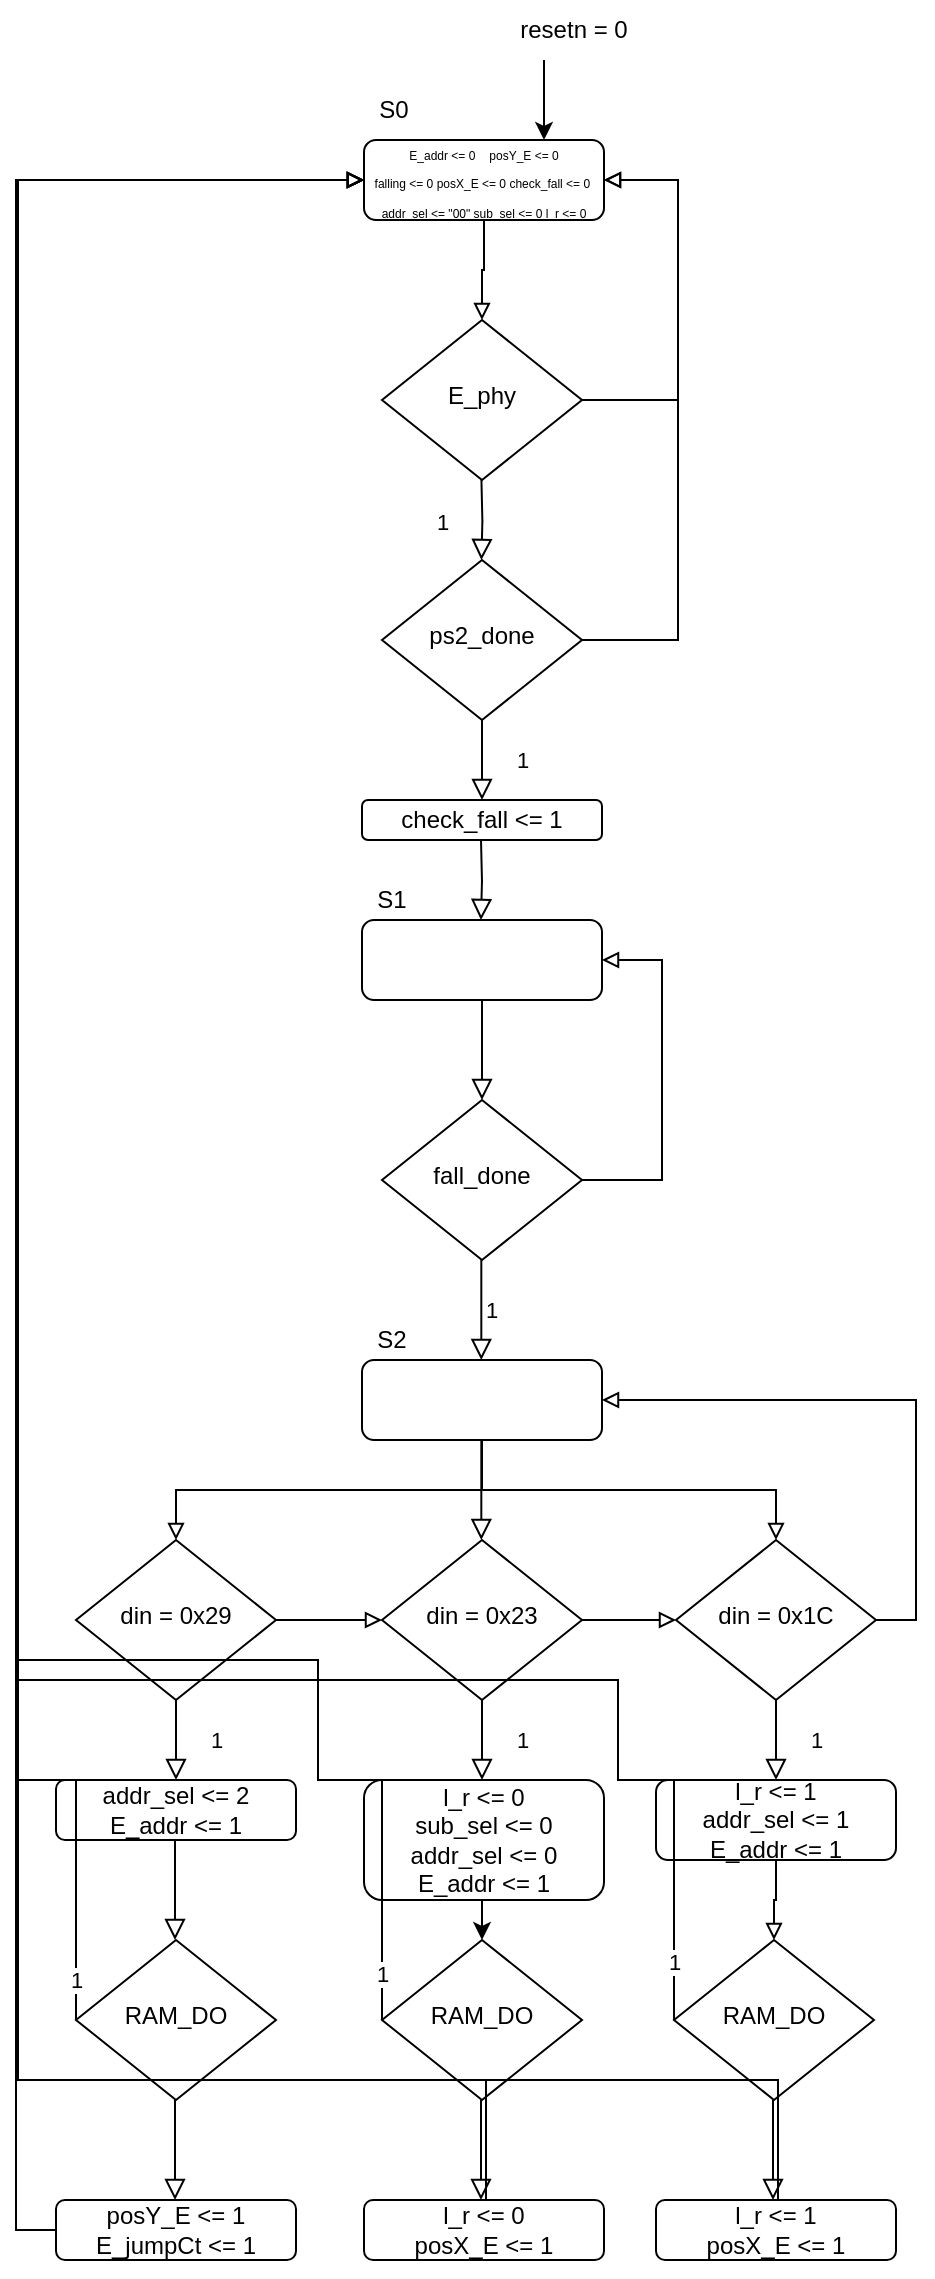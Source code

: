 <mxfile version="20.3.0" type="device"><diagram id="C5RBs43oDa-KdzZeNtuy" name="Page-1"><mxGraphModel dx="341" dy="501" grid="1" gridSize="10" guides="1" tooltips="1" connect="1" arrows="1" fold="1" page="1" pageScale="1" pageWidth="827" pageHeight="1169" math="0" shadow="0"><root><mxCell id="WIyWlLk6GJQsqaUBKTNV-0"/><mxCell id="WIyWlLk6GJQsqaUBKTNV-1" parent="WIyWlLk6GJQsqaUBKTNV-0"/><mxCell id="9HXr9Xt4WUQ62hM6Nyb7-1" style="edgeStyle=orthogonalEdgeStyle;rounded=0;orthogonalLoop=1;jettySize=auto;html=1;exitX=0.75;exitY=0;exitDx=0;exitDy=0;endArrow=none;endFill=0;startArrow=classic;startFill=1;" parent="WIyWlLk6GJQsqaUBKTNV-1" source="WIyWlLk6GJQsqaUBKTNV-3" edge="1"><mxGeometry relative="1" as="geometry"><mxPoint x="443" y="40" as="targetPoint"/></mxGeometry></mxCell><mxCell id="CPo0r7kFO1zAvCeIrLMh-2" style="edgeStyle=orthogonalEdgeStyle;rounded=0;orthogonalLoop=1;jettySize=auto;html=1;exitX=0.5;exitY=1;exitDx=0;exitDy=0;entryX=0.5;entryY=0;entryDx=0;entryDy=0;endArrow=block;endFill=0;" edge="1" parent="WIyWlLk6GJQsqaUBKTNV-1" source="WIyWlLk6GJQsqaUBKTNV-3" target="CPo0r7kFO1zAvCeIrLMh-0"><mxGeometry relative="1" as="geometry"/></mxCell><mxCell id="WIyWlLk6GJQsqaUBKTNV-3" value="&lt;blockquote style=&quot;margin: 0 0 0 40px; border: none; padding: 0px;&quot;&gt;&lt;/blockquote&gt;&lt;font style=&quot;font-size: 6px;&quot;&gt;&lt;span style=&quot;background-color: initial;&quot;&gt;E_addr &amp;lt;= 0&lt;/span&gt;&lt;span style=&quot;background-color: initial; white-space: pre;&quot;&gt;&#9;&lt;/span&gt;&lt;span style=&quot;background-color: initial;&quot;&gt;posY_E &amp;lt;= 0&lt;/span&gt;&lt;br&gt;&lt;/font&gt;&lt;blockquote style=&quot;margin: 0px 0px 0px 40px; border: none; padding: 0px; font-size: 6px;&quot;&gt;&lt;/blockquote&gt;&lt;font style=&quot;font-size: 6px;&quot;&gt;&lt;font style=&quot;font-size: 6px;&quot;&gt;&lt;span style=&quot;background-color: initial;&quot;&gt;falling &amp;lt;= 0&amp;nbsp;&lt;/span&gt;&lt;span style=&quot;background-color: initial;&quot;&gt;posX_E &amp;lt;= 0&amp;nbsp;&lt;/span&gt;&lt;/font&gt;&lt;font style=&quot;font-size: 6px;&quot;&gt;&lt;span style=&quot;background-color: initial;&quot;&gt;check_fall &amp;lt;= 0&amp;nbsp;&lt;br&gt;&lt;/span&gt;&lt;span style=&quot;background-color: initial;&quot;&gt;addr_sel &amp;lt;= &quot;00&quot;&amp;nbsp;&lt;/span&gt;&lt;font style=&quot;font-size: 6px;&quot;&gt;sub_sel &amp;lt;= 0 l_r &amp;lt;= 0&lt;/font&gt;&lt;/font&gt;&lt;/font&gt;" style="rounded=1;whiteSpace=wrap;html=1;fontSize=12;glass=0;strokeWidth=1;shadow=0;align=center;" parent="WIyWlLk6GJQsqaUBKTNV-1" vertex="1"><mxGeometry x="353" y="80" width="120" height="40" as="geometry"/></mxCell><mxCell id="WIyWlLk6GJQsqaUBKTNV-4" value="1" style="rounded=0;html=1;jettySize=auto;orthogonalLoop=1;fontSize=11;endArrow=block;endFill=0;endSize=8;strokeWidth=1;shadow=0;labelBackgroundColor=none;edgeStyle=orthogonalEdgeStyle;" parent="WIyWlLk6GJQsqaUBKTNV-1" source="WIyWlLk6GJQsqaUBKTNV-6" edge="1"><mxGeometry y="20" relative="1" as="geometry"><mxPoint as="offset"/><mxPoint x="412" y="410" as="targetPoint"/></mxGeometry></mxCell><mxCell id="9HXr9Xt4WUQ62hM6Nyb7-5" style="edgeStyle=orthogonalEdgeStyle;rounded=0;orthogonalLoop=1;jettySize=auto;html=1;exitX=1;exitY=0.5;exitDx=0;exitDy=0;entryX=1;entryY=0.5;entryDx=0;entryDy=0;startArrow=none;startFill=0;endArrow=block;endFill=0;" parent="WIyWlLk6GJQsqaUBKTNV-1" source="WIyWlLk6GJQsqaUBKTNV-6" target="WIyWlLk6GJQsqaUBKTNV-3" edge="1"><mxGeometry relative="1" as="geometry"><Array as="points"><mxPoint x="510" y="330"/><mxPoint x="510" y="100"/></Array></mxGeometry></mxCell><mxCell id="WIyWlLk6GJQsqaUBKTNV-6" value="ps2_done" style="rhombus;whiteSpace=wrap;html=1;shadow=0;fontFamily=Helvetica;fontSize=12;align=center;strokeWidth=1;spacing=6;spacingTop=-4;" parent="WIyWlLk6GJQsqaUBKTNV-1" vertex="1"><mxGeometry x="362" y="290" width="100" height="80" as="geometry"/></mxCell><mxCell id="9HXr9Xt4WUQ62hM6Nyb7-0" value="S0" style="text;html=1;strokeColor=none;fillColor=none;align=center;verticalAlign=middle;whiteSpace=wrap;rounded=0;" parent="WIyWlLk6GJQsqaUBKTNV-1" vertex="1"><mxGeometry x="353" y="50" width="30" height="30" as="geometry"/></mxCell><mxCell id="9HXr9Xt4WUQ62hM6Nyb7-2" value="resetn = 0" style="text;html=1;strokeColor=none;fillColor=none;align=center;verticalAlign=middle;whiteSpace=wrap;rounded=0;" parent="WIyWlLk6GJQsqaUBKTNV-1" vertex="1"><mxGeometry x="423" y="10" width="70" height="30" as="geometry"/></mxCell><mxCell id="9HXr9Xt4WUQ62hM6Nyb7-3" value="" style="rounded=1;whiteSpace=wrap;html=1;fontSize=12;glass=0;strokeWidth=1;shadow=0;" parent="WIyWlLk6GJQsqaUBKTNV-1" vertex="1"><mxGeometry x="352" y="470" width="120" height="40" as="geometry"/></mxCell><mxCell id="9HXr9Xt4WUQ62hM6Nyb7-4" value="S1" style="text;html=1;strokeColor=none;fillColor=none;align=center;verticalAlign=middle;whiteSpace=wrap;rounded=0;" parent="WIyWlLk6GJQsqaUBKTNV-1" vertex="1"><mxGeometry x="352" y="450" width="30" height="20" as="geometry"/></mxCell><mxCell id="9HXr9Xt4WUQ62hM6Nyb7-9" value="" style="rounded=0;html=1;jettySize=auto;orthogonalLoop=1;fontSize=11;endArrow=block;endFill=0;endSize=8;strokeWidth=1;shadow=0;labelBackgroundColor=none;edgeStyle=orthogonalEdgeStyle;" parent="WIyWlLk6GJQsqaUBKTNV-1" edge="1"><mxGeometry relative="1" as="geometry"><mxPoint x="412" y="510.0" as="sourcePoint"/><mxPoint x="412" y="560" as="targetPoint"/></mxGeometry></mxCell><mxCell id="cOVa-71NidRm5MvMvWXU-2" style="edgeStyle=orthogonalEdgeStyle;rounded=0;orthogonalLoop=1;jettySize=auto;html=1;exitX=1;exitY=0.5;exitDx=0;exitDy=0;entryX=1;entryY=0.5;entryDx=0;entryDy=0;endArrow=block;endFill=0;" parent="WIyWlLk6GJQsqaUBKTNV-1" source="yi1qWyh7OT3yYEMnsm-t-2" target="9HXr9Xt4WUQ62hM6Nyb7-3" edge="1"><mxGeometry relative="1" as="geometry"><Array as="points"><mxPoint x="502" y="600"/><mxPoint x="502" y="490"/></Array></mxGeometry></mxCell><mxCell id="yi1qWyh7OT3yYEMnsm-t-2" value="fall_done" style="rhombus;whiteSpace=wrap;html=1;shadow=0;fontFamily=Helvetica;fontSize=12;align=center;strokeWidth=1;spacing=6;spacingTop=-4;" parent="WIyWlLk6GJQsqaUBKTNV-1" vertex="1"><mxGeometry x="362" y="560" width="100" height="80" as="geometry"/></mxCell><mxCell id="yi1qWyh7OT3yYEMnsm-t-9" value="1" style="rounded=0;html=1;jettySize=auto;orthogonalLoop=1;fontSize=11;endArrow=block;endFill=0;endSize=8;strokeWidth=1;shadow=0;labelBackgroundColor=none;edgeStyle=orthogonalEdgeStyle;labelPosition=right;verticalLabelPosition=middle;align=left;verticalAlign=middle;" parent="WIyWlLk6GJQsqaUBKTNV-1" edge="1"><mxGeometry relative="1" as="geometry"><mxPoint x="411.66" y="640" as="sourcePoint"/><mxPoint x="411.66" y="690" as="targetPoint"/></mxGeometry></mxCell><mxCell id="cOVa-71NidRm5MvMvWXU-9" style="edgeStyle=orthogonalEdgeStyle;rounded=0;orthogonalLoop=1;jettySize=auto;html=1;exitX=0.5;exitY=1;exitDx=0;exitDy=0;entryX=0.5;entryY=0;entryDx=0;entryDy=0;endArrow=block;endFill=0;" parent="WIyWlLk6GJQsqaUBKTNV-1" source="yi1qWyh7OT3yYEMnsm-t-11" target="cOVa-71NidRm5MvMvWXU-4" edge="1"><mxGeometry relative="1" as="geometry"/></mxCell><mxCell id="cOVa-71NidRm5MvMvWXU-10" style="edgeStyle=orthogonalEdgeStyle;rounded=0;orthogonalLoop=1;jettySize=auto;html=1;exitX=0.5;exitY=1;exitDx=0;exitDy=0;entryX=0.5;entryY=0;entryDx=0;entryDy=0;endArrow=block;endFill=0;" parent="WIyWlLk6GJQsqaUBKTNV-1" source="yi1qWyh7OT3yYEMnsm-t-11" target="yi1qWyh7OT3yYEMnsm-t-14" edge="1"><mxGeometry relative="1" as="geometry"/></mxCell><mxCell id="yi1qWyh7OT3yYEMnsm-t-11" value="" style="rounded=1;whiteSpace=wrap;html=1;fontSize=12;glass=0;strokeWidth=1;shadow=0;" parent="WIyWlLk6GJQsqaUBKTNV-1" vertex="1"><mxGeometry x="352" y="690" width="120" height="40" as="geometry"/></mxCell><mxCell id="yi1qWyh7OT3yYEMnsm-t-12" value="S2" style="text;html=1;strokeColor=none;fillColor=none;align=center;verticalAlign=middle;whiteSpace=wrap;rounded=0;" parent="WIyWlLk6GJQsqaUBKTNV-1" vertex="1"><mxGeometry x="352" y="670" width="30" height="20" as="geometry"/></mxCell><mxCell id="yi1qWyh7OT3yYEMnsm-t-13" value="1" style="rounded=0;html=1;jettySize=auto;orthogonalLoop=1;fontSize=11;endArrow=block;endFill=0;endSize=8;strokeWidth=1;shadow=0;labelBackgroundColor=none;edgeStyle=orthogonalEdgeStyle;" parent="WIyWlLk6GJQsqaUBKTNV-1" source="yi1qWyh7OT3yYEMnsm-t-14" edge="1"><mxGeometry y="20" relative="1" as="geometry"><mxPoint as="offset"/><mxPoint x="259" y="900" as="targetPoint"/></mxGeometry></mxCell><mxCell id="cOVa-71NidRm5MvMvWXU-17" style="edgeStyle=orthogonalEdgeStyle;rounded=0;orthogonalLoop=1;jettySize=auto;html=1;exitX=1;exitY=0.5;exitDx=0;exitDy=0;entryX=0;entryY=0.5;entryDx=0;entryDy=0;endArrow=block;endFill=0;" parent="WIyWlLk6GJQsqaUBKTNV-1" source="yi1qWyh7OT3yYEMnsm-t-14" target="cOVa-71NidRm5MvMvWXU-7" edge="1"><mxGeometry relative="1" as="geometry"/></mxCell><mxCell id="yi1qWyh7OT3yYEMnsm-t-14" value="din = 0x29" style="rhombus;whiteSpace=wrap;html=1;shadow=0;fontFamily=Helvetica;fontSize=12;align=center;strokeWidth=1;spacing=6;spacingTop=-4;" parent="WIyWlLk6GJQsqaUBKTNV-1" vertex="1"><mxGeometry x="209" y="780" width="100" height="80" as="geometry"/></mxCell><mxCell id="yi1qWyh7OT3yYEMnsm-t-15" value="" style="rounded=0;html=1;jettySize=auto;orthogonalLoop=1;fontSize=11;endArrow=block;endFill=0;endSize=8;strokeWidth=1;shadow=0;labelBackgroundColor=none;edgeStyle=orthogonalEdgeStyle;" parent="WIyWlLk6GJQsqaUBKTNV-1" edge="1"><mxGeometry relative="1" as="geometry"><mxPoint x="411.66" y="730" as="sourcePoint"/><mxPoint x="411.66" y="780" as="targetPoint"/></mxGeometry></mxCell><mxCell id="cOVa-71NidRm5MvMvWXU-0" value="check_fall &amp;lt;= 1" style="rounded=1;whiteSpace=wrap;html=1;fontSize=12;glass=0;strokeWidth=1;shadow=0;" parent="WIyWlLk6GJQsqaUBKTNV-1" vertex="1"><mxGeometry x="352" y="410" width="120" height="20" as="geometry"/></mxCell><mxCell id="cOVa-71NidRm5MvMvWXU-1" value="" style="rounded=0;html=1;jettySize=auto;orthogonalLoop=1;fontSize=11;endArrow=block;endFill=0;endSize=8;strokeWidth=1;shadow=0;labelBackgroundColor=none;edgeStyle=orthogonalEdgeStyle;" parent="WIyWlLk6GJQsqaUBKTNV-1" edge="1"><mxGeometry y="20" relative="1" as="geometry"><mxPoint as="offset"/><mxPoint x="411.5" y="470" as="targetPoint"/><mxPoint x="411.5" y="430" as="sourcePoint"/></mxGeometry></mxCell><mxCell id="cOVa-71NidRm5MvMvWXU-3" value="1" style="rounded=0;html=1;jettySize=auto;orthogonalLoop=1;fontSize=11;endArrow=block;endFill=0;endSize=8;strokeWidth=1;shadow=0;labelBackgroundColor=none;edgeStyle=orthogonalEdgeStyle;" parent="WIyWlLk6GJQsqaUBKTNV-1" source="cOVa-71NidRm5MvMvWXU-4" edge="1"><mxGeometry y="20" relative="1" as="geometry"><mxPoint as="offset"/><mxPoint x="559" y="900" as="targetPoint"/></mxGeometry></mxCell><mxCell id="cOVa-71NidRm5MvMvWXU-13" style="edgeStyle=orthogonalEdgeStyle;rounded=0;orthogonalLoop=1;jettySize=auto;html=1;exitX=1;exitY=0.5;exitDx=0;exitDy=0;entryX=1;entryY=0.5;entryDx=0;entryDy=0;endArrow=block;endFill=0;" parent="WIyWlLk6GJQsqaUBKTNV-1" source="cOVa-71NidRm5MvMvWXU-4" target="yi1qWyh7OT3yYEMnsm-t-11" edge="1"><mxGeometry relative="1" as="geometry"/></mxCell><mxCell id="cOVa-71NidRm5MvMvWXU-4" value="din = 0x1C" style="rhombus;whiteSpace=wrap;html=1;shadow=0;fontFamily=Helvetica;fontSize=12;align=center;strokeWidth=1;spacing=6;spacingTop=-4;" parent="WIyWlLk6GJQsqaUBKTNV-1" vertex="1"><mxGeometry x="509" y="780" width="100" height="80" as="geometry"/></mxCell><mxCell id="cOVa-71NidRm5MvMvWXU-6" value="1" style="rounded=0;html=1;jettySize=auto;orthogonalLoop=1;fontSize=11;endArrow=block;endFill=0;endSize=8;strokeWidth=1;shadow=0;labelBackgroundColor=none;edgeStyle=orthogonalEdgeStyle;" parent="WIyWlLk6GJQsqaUBKTNV-1" source="cOVa-71NidRm5MvMvWXU-7" edge="1"><mxGeometry y="20" relative="1" as="geometry"><mxPoint as="offset"/><mxPoint x="412" y="900" as="targetPoint"/></mxGeometry></mxCell><mxCell id="cOVa-71NidRm5MvMvWXU-12" style="edgeStyle=orthogonalEdgeStyle;rounded=0;orthogonalLoop=1;jettySize=auto;html=1;exitX=1;exitY=0.5;exitDx=0;exitDy=0;entryX=0;entryY=0.5;entryDx=0;entryDy=0;endArrow=block;endFill=0;" parent="WIyWlLk6GJQsqaUBKTNV-1" source="cOVa-71NidRm5MvMvWXU-7" target="cOVa-71NidRm5MvMvWXU-4" edge="1"><mxGeometry relative="1" as="geometry"/></mxCell><mxCell id="cOVa-71NidRm5MvMvWXU-7" value="din = 0x23" style="rhombus;whiteSpace=wrap;html=1;shadow=0;fontFamily=Helvetica;fontSize=12;align=center;strokeWidth=1;spacing=6;spacingTop=-4;" parent="WIyWlLk6GJQsqaUBKTNV-1" vertex="1"><mxGeometry x="362" y="780" width="100" height="80" as="geometry"/></mxCell><mxCell id="cOVa-71NidRm5MvMvWXU-14" value="addr_sel &amp;lt;= 2&lt;br&gt;E_addr &amp;lt;= 1" style="rounded=1;whiteSpace=wrap;html=1;fontSize=12;glass=0;strokeWidth=1;shadow=0;" parent="WIyWlLk6GJQsqaUBKTNV-1" vertex="1"><mxGeometry x="199" y="900" width="120" height="30" as="geometry"/></mxCell><mxCell id="cOVa-71NidRm5MvMvWXU-19" value="" style="rounded=0;html=1;jettySize=auto;orthogonalLoop=1;fontSize=11;endArrow=block;endFill=0;endSize=8;strokeWidth=1;shadow=0;labelBackgroundColor=none;edgeStyle=orthogonalEdgeStyle;" parent="WIyWlLk6GJQsqaUBKTNV-1" edge="1"><mxGeometry relative="1" as="geometry"><mxPoint x="258.5" y="930" as="sourcePoint"/><mxPoint x="258.5" y="980" as="targetPoint"/></mxGeometry></mxCell><mxCell id="cOVa-71NidRm5MvMvWXU-22" value="1" style="edgeStyle=orthogonalEdgeStyle;rounded=0;orthogonalLoop=1;jettySize=auto;html=1;exitX=0;exitY=0.5;exitDx=0;exitDy=0;entryX=0;entryY=0.5;entryDx=0;entryDy=0;endArrow=block;endFill=0;labelPosition=center;verticalLabelPosition=top;align=center;verticalAlign=bottom;" parent="WIyWlLk6GJQsqaUBKTNV-1" source="cOVa-71NidRm5MvMvWXU-20" target="WIyWlLk6GJQsqaUBKTNV-3" edge="1"><mxGeometry x="-0.98" relative="1" as="geometry"><Array as="points"><mxPoint x="180" y="900"/><mxPoint x="180" y="100"/></Array><mxPoint as="offset"/></mxGeometry></mxCell><mxCell id="cOVa-71NidRm5MvMvWXU-20" value="RAM_DO" style="rhombus;whiteSpace=wrap;html=1;shadow=0;fontFamily=Helvetica;fontSize=12;align=center;strokeWidth=1;spacing=6;spacingTop=-4;" parent="WIyWlLk6GJQsqaUBKTNV-1" vertex="1"><mxGeometry x="209" y="980" width="100" height="80" as="geometry"/></mxCell><mxCell id="cOVa-71NidRm5MvMvWXU-27" style="edgeStyle=orthogonalEdgeStyle;rounded=0;orthogonalLoop=1;jettySize=auto;html=1;exitX=0;exitY=0.5;exitDx=0;exitDy=0;entryX=0;entryY=0.5;entryDx=0;entryDy=0;endArrow=block;endFill=0;" parent="WIyWlLk6GJQsqaUBKTNV-1" source="cOVa-71NidRm5MvMvWXU-23" target="WIyWlLk6GJQsqaUBKTNV-3" edge="1"><mxGeometry relative="1" as="geometry"/></mxCell><mxCell id="cOVa-71NidRm5MvMvWXU-23" value="posY_E &amp;lt;= 1&lt;br&gt;E_jumpCt &amp;lt;= 1" style="rounded=1;whiteSpace=wrap;html=1;fontSize=12;glass=0;strokeWidth=1;shadow=0;" parent="WIyWlLk6GJQsqaUBKTNV-1" vertex="1"><mxGeometry x="199" y="1110" width="120" height="30" as="geometry"/></mxCell><mxCell id="cOVa-71NidRm5MvMvWXU-25" value="" style="rounded=0;html=1;jettySize=auto;orthogonalLoop=1;fontSize=11;endArrow=block;endFill=0;endSize=8;strokeWidth=1;shadow=0;labelBackgroundColor=none;edgeStyle=orthogonalEdgeStyle;" parent="WIyWlLk6GJQsqaUBKTNV-1" edge="1"><mxGeometry relative="1" as="geometry"><mxPoint x="258.5" y="1060" as="sourcePoint"/><mxPoint x="258.5" y="1110" as="targetPoint"/></mxGeometry></mxCell><mxCell id="8JSIRHFHwKYs47IZrfwU-0" style="edgeStyle=orthogonalEdgeStyle;rounded=0;orthogonalLoop=1;jettySize=auto;html=1;exitX=0.5;exitY=1;exitDx=0;exitDy=0;entryX=0.5;entryY=0;entryDx=0;entryDy=0;" parent="WIyWlLk6GJQsqaUBKTNV-1" source="cOVa-71NidRm5MvMvWXU-28" target="cOVa-71NidRm5MvMvWXU-30" edge="1"><mxGeometry relative="1" as="geometry"/></mxCell><mxCell id="cOVa-71NidRm5MvMvWXU-28" value="l_r &amp;lt;= 0&lt;br&gt;sub_sel &amp;lt;= 0&lt;br&gt;addr_sel &amp;lt;= 0&lt;br&gt;E_addr &amp;lt;= 1" style="rounded=1;whiteSpace=wrap;html=1;fontSize=12;glass=0;strokeWidth=1;shadow=0;" parent="WIyWlLk6GJQsqaUBKTNV-1" vertex="1"><mxGeometry x="353" y="900" width="120" height="60" as="geometry"/></mxCell><mxCell id="cOVa-71NidRm5MvMvWXU-33" value="1" style="edgeStyle=orthogonalEdgeStyle;rounded=0;orthogonalLoop=1;jettySize=auto;html=1;exitX=0;exitY=0.5;exitDx=0;exitDy=0;entryX=0;entryY=0.5;entryDx=0;entryDy=0;endArrow=block;endFill=0;labelPosition=center;verticalLabelPosition=top;align=center;verticalAlign=bottom;" parent="WIyWlLk6GJQsqaUBKTNV-1" source="cOVa-71NidRm5MvMvWXU-30" target="WIyWlLk6GJQsqaUBKTNV-3" edge="1"><mxGeometry x="-0.978" relative="1" as="geometry"><Array as="points"><mxPoint x="330" y="900"/><mxPoint x="330" y="840"/><mxPoint x="180" y="840"/><mxPoint x="180" y="100"/></Array><mxPoint as="offset"/></mxGeometry></mxCell><mxCell id="cOVa-71NidRm5MvMvWXU-30" value="RAM_DO" style="rhombus;whiteSpace=wrap;html=1;shadow=0;fontFamily=Helvetica;fontSize=12;align=center;strokeWidth=1;spacing=6;spacingTop=-4;" parent="WIyWlLk6GJQsqaUBKTNV-1" vertex="1"><mxGeometry x="362" y="980" width="100" height="80" as="geometry"/></mxCell><mxCell id="cOVa-71NidRm5MvMvWXU-32" value="" style="rounded=0;html=1;jettySize=auto;orthogonalLoop=1;fontSize=11;endArrow=block;endFill=0;endSize=8;strokeWidth=1;shadow=0;labelBackgroundColor=none;edgeStyle=orthogonalEdgeStyle;" parent="WIyWlLk6GJQsqaUBKTNV-1" edge="1"><mxGeometry relative="1" as="geometry"><mxPoint x="411.5" y="1060" as="sourcePoint"/><mxPoint x="411.5" y="1110" as="targetPoint"/></mxGeometry></mxCell><mxCell id="cOVa-71NidRm5MvMvWXU-45" style="edgeStyle=orthogonalEdgeStyle;rounded=0;orthogonalLoop=1;jettySize=auto;html=1;exitX=0.5;exitY=1;exitDx=0;exitDy=0;entryX=0;entryY=0.5;entryDx=0;entryDy=0;endArrow=block;endFill=0;" parent="WIyWlLk6GJQsqaUBKTNV-1" source="cOVa-71NidRm5MvMvWXU-34" target="WIyWlLk6GJQsqaUBKTNV-3" edge="1"><mxGeometry relative="1" as="geometry"><Array as="points"><mxPoint x="414" y="1050"/><mxPoint x="180" y="1050"/><mxPoint x="180" y="100"/></Array></mxGeometry></mxCell><mxCell id="cOVa-71NidRm5MvMvWXU-34" value="l_r &amp;lt;= 0&lt;br&gt;posX_E &amp;lt;= 1" style="rounded=1;whiteSpace=wrap;html=1;fontSize=12;glass=0;strokeWidth=1;shadow=0;" parent="WIyWlLk6GJQsqaUBKTNV-1" vertex="1"><mxGeometry x="353" y="1110" width="120" height="30" as="geometry"/></mxCell><mxCell id="cOVa-71NidRm5MvMvWXU-47" style="edgeStyle=orthogonalEdgeStyle;rounded=0;orthogonalLoop=1;jettySize=auto;html=1;exitX=0.5;exitY=1;exitDx=0;exitDy=0;entryX=0.5;entryY=0;entryDx=0;entryDy=0;endArrow=block;endFill=0;" parent="WIyWlLk6GJQsqaUBKTNV-1" source="cOVa-71NidRm5MvMvWXU-35" target="cOVa-71NidRm5MvMvWXU-37" edge="1"><mxGeometry relative="1" as="geometry"/></mxCell><mxCell id="cOVa-71NidRm5MvMvWXU-35" value="l_r &amp;lt;= 1&lt;br&gt;addr_sel &amp;lt;= 1&lt;br&gt;E_addr &amp;lt;= 1" style="rounded=1;whiteSpace=wrap;html=1;fontSize=12;glass=0;strokeWidth=1;shadow=0;" parent="WIyWlLk6GJQsqaUBKTNV-1" vertex="1"><mxGeometry x="499" y="900" width="120" height="40" as="geometry"/></mxCell><mxCell id="cOVa-71NidRm5MvMvWXU-41" value="1" style="edgeStyle=orthogonalEdgeStyle;rounded=0;orthogonalLoop=1;jettySize=auto;html=1;exitX=0;exitY=0.5;exitDx=0;exitDy=0;entryX=0;entryY=0.5;entryDx=0;entryDy=0;endArrow=block;endFill=0;labelPosition=center;verticalLabelPosition=top;align=center;verticalAlign=bottom;" parent="WIyWlLk6GJQsqaUBKTNV-1" source="cOVa-71NidRm5MvMvWXU-37" target="WIyWlLk6GJQsqaUBKTNV-3" edge="1"><mxGeometry x="-0.971" relative="1" as="geometry"><Array as="points"><mxPoint x="480" y="900"/><mxPoint x="480" y="850"/><mxPoint x="180" y="850"/><mxPoint x="180" y="100"/></Array><mxPoint as="offset"/></mxGeometry></mxCell><mxCell id="cOVa-71NidRm5MvMvWXU-37" value="RAM_DO" style="rhombus;whiteSpace=wrap;html=1;shadow=0;fontFamily=Helvetica;fontSize=12;align=center;strokeWidth=1;spacing=6;spacingTop=-4;" parent="WIyWlLk6GJQsqaUBKTNV-1" vertex="1"><mxGeometry x="508" y="980" width="100" height="80" as="geometry"/></mxCell><mxCell id="cOVa-71NidRm5MvMvWXU-38" value="" style="rounded=0;html=1;jettySize=auto;orthogonalLoop=1;fontSize=11;endArrow=block;endFill=0;endSize=8;strokeWidth=1;shadow=0;labelBackgroundColor=none;edgeStyle=orthogonalEdgeStyle;" parent="WIyWlLk6GJQsqaUBKTNV-1" edge="1"><mxGeometry relative="1" as="geometry"><mxPoint x="557.5" y="1060" as="sourcePoint"/><mxPoint x="557.5" y="1110" as="targetPoint"/></mxGeometry></mxCell><mxCell id="cOVa-71NidRm5MvMvWXU-46" style="edgeStyle=orthogonalEdgeStyle;rounded=0;orthogonalLoop=1;jettySize=auto;html=1;exitX=0.5;exitY=1;exitDx=0;exitDy=0;entryX=0;entryY=0.5;entryDx=0;entryDy=0;endArrow=block;endFill=0;" parent="WIyWlLk6GJQsqaUBKTNV-1" source="cOVa-71NidRm5MvMvWXU-39" target="WIyWlLk6GJQsqaUBKTNV-3" edge="1"><mxGeometry relative="1" as="geometry"><Array as="points"><mxPoint x="560" y="1050"/><mxPoint x="180" y="1050"/><mxPoint x="180" y="100"/></Array></mxGeometry></mxCell><mxCell id="cOVa-71NidRm5MvMvWXU-39" value="l_r &amp;lt;= 1&lt;br&gt;posX_E &amp;lt;= 1" style="rounded=1;whiteSpace=wrap;html=1;fontSize=12;glass=0;strokeWidth=1;shadow=0;" parent="WIyWlLk6GJQsqaUBKTNV-1" vertex="1"><mxGeometry x="499" y="1110" width="120" height="30" as="geometry"/></mxCell><mxCell id="CPo0r7kFO1zAvCeIrLMh-3" style="edgeStyle=orthogonalEdgeStyle;rounded=0;orthogonalLoop=1;jettySize=auto;html=1;exitX=1;exitY=0.5;exitDx=0;exitDy=0;entryX=1;entryY=0.5;entryDx=0;entryDy=0;endArrow=block;endFill=0;" edge="1" parent="WIyWlLk6GJQsqaUBKTNV-1" source="CPo0r7kFO1zAvCeIrLMh-0" target="WIyWlLk6GJQsqaUBKTNV-3"><mxGeometry relative="1" as="geometry"><Array as="points"><mxPoint x="510" y="210"/><mxPoint x="510" y="100"/></Array></mxGeometry></mxCell><mxCell id="CPo0r7kFO1zAvCeIrLMh-0" value="E_phy" style="rhombus;whiteSpace=wrap;html=1;shadow=0;fontFamily=Helvetica;fontSize=12;align=center;strokeWidth=1;spacing=6;spacingTop=-4;" vertex="1" parent="WIyWlLk6GJQsqaUBKTNV-1"><mxGeometry x="362" y="170" width="100" height="80" as="geometry"/></mxCell><mxCell id="CPo0r7kFO1zAvCeIrLMh-4" value="1" style="rounded=0;html=1;jettySize=auto;orthogonalLoop=1;fontSize=11;endArrow=block;endFill=0;endSize=8;strokeWidth=1;shadow=0;labelBackgroundColor=none;edgeStyle=orthogonalEdgeStyle;" edge="1" parent="WIyWlLk6GJQsqaUBKTNV-1"><mxGeometry y="20" relative="1" as="geometry"><mxPoint as="offset"/><mxPoint x="411.72" y="290" as="targetPoint"/><mxPoint x="411.72" y="250" as="sourcePoint"/></mxGeometry></mxCell></root></mxGraphModel></diagram></mxfile>
